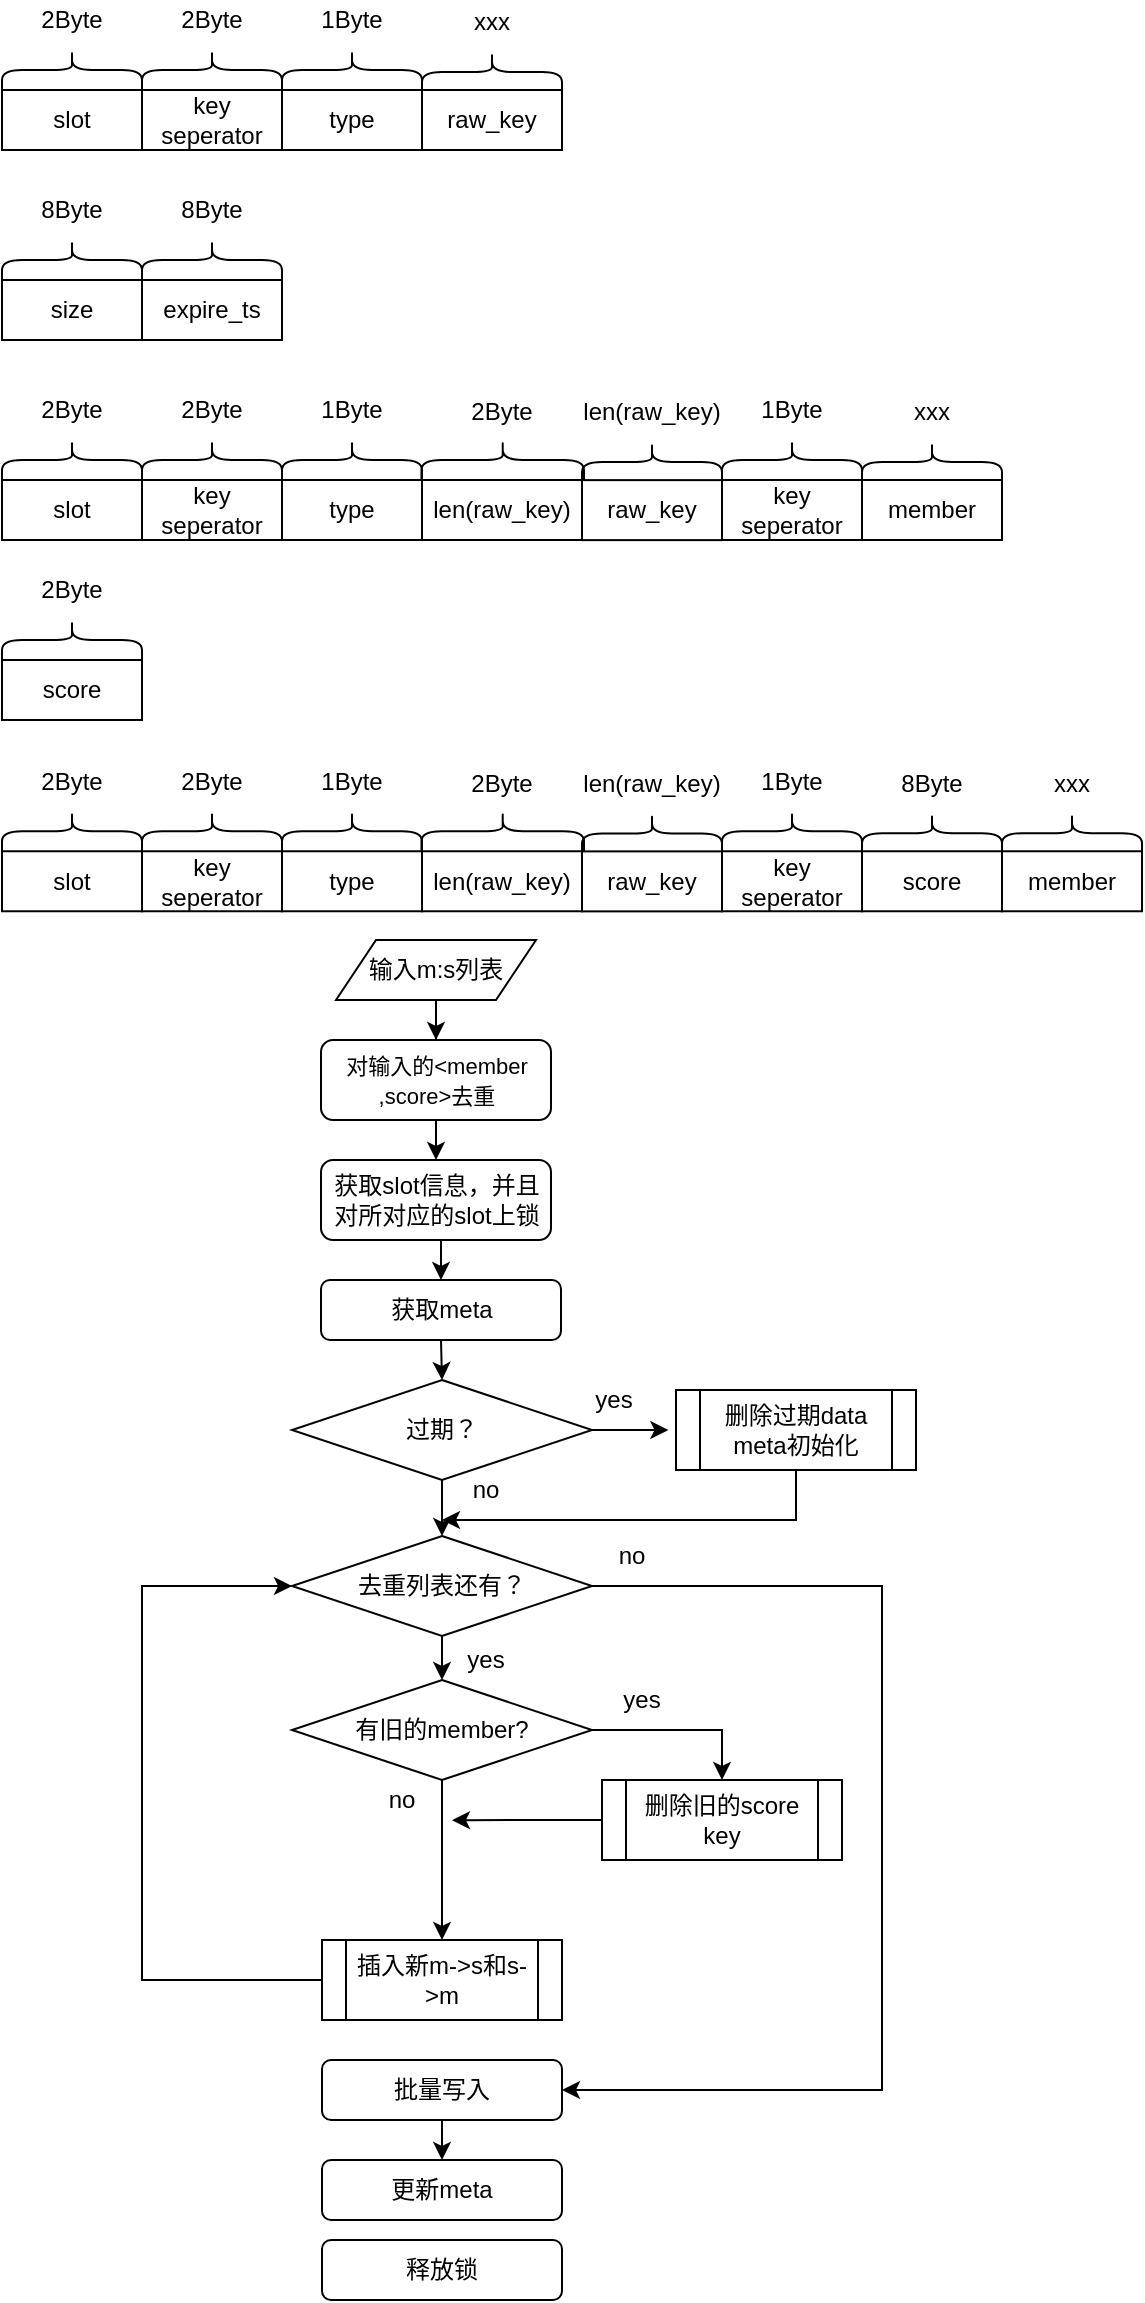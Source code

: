 <mxfile version="13.10.0" type="github">
  <diagram id="-JLJXYH_cxPeNO9l0M1b" name="Page-1">
    <mxGraphModel dx="946" dy="614" grid="1" gridSize="10" guides="1" tooltips="1" connect="1" arrows="1" fold="1" page="1" pageScale="1" pageWidth="827" pageHeight="1169" math="0" shadow="0">
      <root>
        <mxCell id="0" />
        <mxCell id="1" parent="0" />
        <mxCell id="JwTB5w9B-IsFKlkGzduZ-1" value="slot" style="rounded=0;whiteSpace=wrap;html=1;" vertex="1" parent="1">
          <mxGeometry x="120" y="55" width="70" height="30" as="geometry" />
        </mxCell>
        <mxCell id="JwTB5w9B-IsFKlkGzduZ-4" value="key&lt;br&gt;seperator" style="rounded=0;whiteSpace=wrap;html=1;" vertex="1" parent="1">
          <mxGeometry x="190" y="55" width="70" height="30" as="geometry" />
        </mxCell>
        <mxCell id="JwTB5w9B-IsFKlkGzduZ-5" value="type" style="rounded=0;whiteSpace=wrap;html=1;" vertex="1" parent="1">
          <mxGeometry x="260" y="55" width="70" height="30" as="geometry" />
        </mxCell>
        <mxCell id="JwTB5w9B-IsFKlkGzduZ-6" value="raw_key" style="rounded=0;whiteSpace=wrap;html=1;" vertex="1" parent="1">
          <mxGeometry x="330" y="55" width="70" height="30" as="geometry" />
        </mxCell>
        <mxCell id="JwTB5w9B-IsFKlkGzduZ-7" value="" style="shape=curlyBracket;whiteSpace=wrap;html=1;rounded=1;rotation=90;size=0.5;" vertex="1" parent="1">
          <mxGeometry x="145" y="10" width="20" height="70" as="geometry" />
        </mxCell>
        <mxCell id="JwTB5w9B-IsFKlkGzduZ-8" value="2Byte" style="text;html=1;strokeColor=none;fillColor=none;align=center;verticalAlign=middle;whiteSpace=wrap;rounded=0;" vertex="1" parent="1">
          <mxGeometry x="135" y="10" width="40" height="20" as="geometry" />
        </mxCell>
        <mxCell id="JwTB5w9B-IsFKlkGzduZ-11" value="" style="shape=curlyBracket;whiteSpace=wrap;html=1;rounded=1;rotation=90;size=0.5;" vertex="1" parent="1">
          <mxGeometry x="215" y="10" width="20" height="70" as="geometry" />
        </mxCell>
        <mxCell id="JwTB5w9B-IsFKlkGzduZ-12" value="2Byte" style="text;html=1;strokeColor=none;fillColor=none;align=center;verticalAlign=middle;whiteSpace=wrap;rounded=0;" vertex="1" parent="1">
          <mxGeometry x="205" y="10" width="40" height="20" as="geometry" />
        </mxCell>
        <mxCell id="JwTB5w9B-IsFKlkGzduZ-13" value="" style="shape=curlyBracket;whiteSpace=wrap;html=1;rounded=1;rotation=90;size=0.5;" vertex="1" parent="1">
          <mxGeometry x="285" y="10" width="20" height="70" as="geometry" />
        </mxCell>
        <mxCell id="JwTB5w9B-IsFKlkGzduZ-14" value="1Byte" style="text;html=1;strokeColor=none;fillColor=none;align=center;verticalAlign=middle;whiteSpace=wrap;rounded=0;" vertex="1" parent="1">
          <mxGeometry x="275" y="10" width="40" height="20" as="geometry" />
        </mxCell>
        <mxCell id="JwTB5w9B-IsFKlkGzduZ-15" value="" style="shape=curlyBracket;whiteSpace=wrap;html=1;rounded=1;rotation=90;size=0.5;" vertex="1" parent="1">
          <mxGeometry x="355" y="11" width="20" height="70" as="geometry" />
        </mxCell>
        <mxCell id="JwTB5w9B-IsFKlkGzduZ-16" value="xxx" style="text;html=1;strokeColor=none;fillColor=none;align=center;verticalAlign=middle;whiteSpace=wrap;rounded=0;" vertex="1" parent="1">
          <mxGeometry x="345" y="11" width="40" height="20" as="geometry" />
        </mxCell>
        <mxCell id="JwTB5w9B-IsFKlkGzduZ-18" value="score" style="rounded=0;whiteSpace=wrap;html=1;" vertex="1" parent="1">
          <mxGeometry x="120" y="340" width="70" height="30" as="geometry" />
        </mxCell>
        <mxCell id="JwTB5w9B-IsFKlkGzduZ-19" value="" style="shape=curlyBracket;whiteSpace=wrap;html=1;rounded=1;rotation=90;size=0.5;" vertex="1" parent="1">
          <mxGeometry x="145" y="295" width="20" height="70" as="geometry" />
        </mxCell>
        <mxCell id="JwTB5w9B-IsFKlkGzduZ-20" value="2Byte" style="text;html=1;strokeColor=none;fillColor=none;align=center;verticalAlign=middle;whiteSpace=wrap;rounded=0;" vertex="1" parent="1">
          <mxGeometry x="135" y="295" width="40" height="20" as="geometry" />
        </mxCell>
        <mxCell id="JwTB5w9B-IsFKlkGzduZ-21" value="slot" style="rounded=0;whiteSpace=wrap;html=1;" vertex="1" parent="1">
          <mxGeometry x="120" y="250" width="70" height="30" as="geometry" />
        </mxCell>
        <mxCell id="JwTB5w9B-IsFKlkGzduZ-22" value="key&lt;br&gt;seperator" style="rounded=0;whiteSpace=wrap;html=1;" vertex="1" parent="1">
          <mxGeometry x="190" y="250" width="70" height="30" as="geometry" />
        </mxCell>
        <mxCell id="JwTB5w9B-IsFKlkGzduZ-23" value="type" style="rounded=0;whiteSpace=wrap;html=1;" vertex="1" parent="1">
          <mxGeometry x="260" y="250" width="70" height="30" as="geometry" />
        </mxCell>
        <mxCell id="JwTB5w9B-IsFKlkGzduZ-24" value="len(raw_key)" style="rounded=0;whiteSpace=wrap;html=1;" vertex="1" parent="1">
          <mxGeometry x="330" y="250" width="80" height="30" as="geometry" />
        </mxCell>
        <mxCell id="JwTB5w9B-IsFKlkGzduZ-25" value="" style="shape=curlyBracket;whiteSpace=wrap;html=1;rounded=1;rotation=90;size=0.5;" vertex="1" parent="1">
          <mxGeometry x="145" y="205" width="20" height="70" as="geometry" />
        </mxCell>
        <mxCell id="JwTB5w9B-IsFKlkGzduZ-26" value="2Byte" style="text;html=1;strokeColor=none;fillColor=none;align=center;verticalAlign=middle;whiteSpace=wrap;rounded=0;" vertex="1" parent="1">
          <mxGeometry x="135" y="205" width="40" height="20" as="geometry" />
        </mxCell>
        <mxCell id="JwTB5w9B-IsFKlkGzduZ-27" value="" style="shape=curlyBracket;whiteSpace=wrap;html=1;rounded=1;rotation=90;size=0.5;" vertex="1" parent="1">
          <mxGeometry x="215" y="205" width="20" height="70" as="geometry" />
        </mxCell>
        <mxCell id="JwTB5w9B-IsFKlkGzduZ-28" value="2Byte" style="text;html=1;strokeColor=none;fillColor=none;align=center;verticalAlign=middle;whiteSpace=wrap;rounded=0;" vertex="1" parent="1">
          <mxGeometry x="205" y="205" width="40" height="20" as="geometry" />
        </mxCell>
        <mxCell id="JwTB5w9B-IsFKlkGzduZ-29" value="" style="shape=curlyBracket;whiteSpace=wrap;html=1;rounded=1;rotation=90;size=0.5;" vertex="1" parent="1">
          <mxGeometry x="285" y="205" width="20" height="70" as="geometry" />
        </mxCell>
        <mxCell id="JwTB5w9B-IsFKlkGzduZ-30" value="1Byte" style="text;html=1;strokeColor=none;fillColor=none;align=center;verticalAlign=middle;whiteSpace=wrap;rounded=0;" vertex="1" parent="1">
          <mxGeometry x="275" y="205" width="40" height="20" as="geometry" />
        </mxCell>
        <mxCell id="JwTB5w9B-IsFKlkGzduZ-31" value="" style="shape=curlyBracket;whiteSpace=wrap;html=1;rounded=1;rotation=90;size=0.5;" vertex="1" parent="1">
          <mxGeometry x="360.36" y="199.37" width="20" height="81.26" as="geometry" />
        </mxCell>
        <mxCell id="JwTB5w9B-IsFKlkGzduZ-32" value="2Byte" style="text;html=1;strokeColor=none;fillColor=none;align=center;verticalAlign=middle;whiteSpace=wrap;rounded=0;" vertex="1" parent="1">
          <mxGeometry x="350" y="206.06" width="40" height="20" as="geometry" />
        </mxCell>
        <mxCell id="JwTB5w9B-IsFKlkGzduZ-33" value="raw_key" style="rounded=0;whiteSpace=wrap;html=1;" vertex="1" parent="1">
          <mxGeometry x="410" y="250.06" width="70" height="30" as="geometry" />
        </mxCell>
        <mxCell id="JwTB5w9B-IsFKlkGzduZ-34" value="" style="shape=curlyBracket;whiteSpace=wrap;html=1;rounded=1;rotation=90;size=0.5;" vertex="1" parent="1">
          <mxGeometry x="435" y="206.06" width="20" height="70" as="geometry" />
        </mxCell>
        <mxCell id="JwTB5w9B-IsFKlkGzduZ-35" value="len(raw_key)" style="text;html=1;strokeColor=none;fillColor=none;align=center;verticalAlign=middle;whiteSpace=wrap;rounded=0;" vertex="1" parent="1">
          <mxGeometry x="425" y="206.06" width="40" height="20" as="geometry" />
        </mxCell>
        <mxCell id="JwTB5w9B-IsFKlkGzduZ-36" value="key&lt;br&gt;seperator" style="rounded=0;whiteSpace=wrap;html=1;" vertex="1" parent="1">
          <mxGeometry x="480" y="250" width="70" height="30" as="geometry" />
        </mxCell>
        <mxCell id="JwTB5w9B-IsFKlkGzduZ-37" value="" style="shape=curlyBracket;whiteSpace=wrap;html=1;rounded=1;rotation=90;size=0.5;" vertex="1" parent="1">
          <mxGeometry x="505" y="205" width="20" height="70" as="geometry" />
        </mxCell>
        <mxCell id="JwTB5w9B-IsFKlkGzduZ-38" value="1Byte" style="text;html=1;strokeColor=none;fillColor=none;align=center;verticalAlign=middle;whiteSpace=wrap;rounded=0;" vertex="1" parent="1">
          <mxGeometry x="495" y="205" width="40" height="20" as="geometry" />
        </mxCell>
        <mxCell id="JwTB5w9B-IsFKlkGzduZ-39" value="member" style="rounded=0;whiteSpace=wrap;html=1;" vertex="1" parent="1">
          <mxGeometry x="550" y="250" width="70" height="30" as="geometry" />
        </mxCell>
        <mxCell id="JwTB5w9B-IsFKlkGzduZ-40" value="" style="shape=curlyBracket;whiteSpace=wrap;html=1;rounded=1;rotation=90;size=0.5;" vertex="1" parent="1">
          <mxGeometry x="575" y="206" width="20" height="70" as="geometry" />
        </mxCell>
        <mxCell id="JwTB5w9B-IsFKlkGzduZ-41" value="xxx" style="text;html=1;strokeColor=none;fillColor=none;align=center;verticalAlign=middle;whiteSpace=wrap;rounded=0;" vertex="1" parent="1">
          <mxGeometry x="565" y="206" width="40" height="20" as="geometry" />
        </mxCell>
        <mxCell id="JwTB5w9B-IsFKlkGzduZ-42" value="size" style="rounded=0;whiteSpace=wrap;html=1;" vertex="1" parent="1">
          <mxGeometry x="120" y="150" width="70" height="30" as="geometry" />
        </mxCell>
        <mxCell id="JwTB5w9B-IsFKlkGzduZ-43" value="expire_ts" style="rounded=0;whiteSpace=wrap;html=1;" vertex="1" parent="1">
          <mxGeometry x="190" y="150" width="70" height="30" as="geometry" />
        </mxCell>
        <mxCell id="JwTB5w9B-IsFKlkGzduZ-44" value="" style="shape=curlyBracket;whiteSpace=wrap;html=1;rounded=1;rotation=90;size=0.5;" vertex="1" parent="1">
          <mxGeometry x="145" y="105" width="20" height="70" as="geometry" />
        </mxCell>
        <mxCell id="JwTB5w9B-IsFKlkGzduZ-45" value="8Byte" style="text;html=1;strokeColor=none;fillColor=none;align=center;verticalAlign=middle;whiteSpace=wrap;rounded=0;" vertex="1" parent="1">
          <mxGeometry x="135" y="105" width="40" height="20" as="geometry" />
        </mxCell>
        <mxCell id="JwTB5w9B-IsFKlkGzduZ-46" value="" style="shape=curlyBracket;whiteSpace=wrap;html=1;rounded=1;rotation=90;size=0.5;" vertex="1" parent="1">
          <mxGeometry x="215" y="105" width="20" height="70" as="geometry" />
        </mxCell>
        <mxCell id="JwTB5w9B-IsFKlkGzduZ-47" value="8Byte" style="text;html=1;strokeColor=none;fillColor=none;align=center;verticalAlign=middle;whiteSpace=wrap;rounded=0;" vertex="1" parent="1">
          <mxGeometry x="205" y="105" width="40" height="20" as="geometry" />
        </mxCell>
        <mxCell id="JwTB5w9B-IsFKlkGzduZ-48" value="slot" style="rounded=0;whiteSpace=wrap;html=1;" vertex="1" parent="1">
          <mxGeometry x="120" y="435.63" width="70" height="30" as="geometry" />
        </mxCell>
        <mxCell id="JwTB5w9B-IsFKlkGzduZ-49" value="key&lt;br&gt;seperator" style="rounded=0;whiteSpace=wrap;html=1;" vertex="1" parent="1">
          <mxGeometry x="190" y="435.63" width="70" height="30" as="geometry" />
        </mxCell>
        <mxCell id="JwTB5w9B-IsFKlkGzduZ-50" value="type" style="rounded=0;whiteSpace=wrap;html=1;" vertex="1" parent="1">
          <mxGeometry x="260" y="435.63" width="70" height="30" as="geometry" />
        </mxCell>
        <mxCell id="JwTB5w9B-IsFKlkGzduZ-51" value="len(raw_key)" style="rounded=0;whiteSpace=wrap;html=1;" vertex="1" parent="1">
          <mxGeometry x="330" y="435.63" width="80" height="30" as="geometry" />
        </mxCell>
        <mxCell id="JwTB5w9B-IsFKlkGzduZ-52" value="" style="shape=curlyBracket;whiteSpace=wrap;html=1;rounded=1;rotation=90;size=0.5;" vertex="1" parent="1">
          <mxGeometry x="145" y="390.63" width="20" height="70" as="geometry" />
        </mxCell>
        <mxCell id="JwTB5w9B-IsFKlkGzduZ-53" value="2Byte" style="text;html=1;strokeColor=none;fillColor=none;align=center;verticalAlign=middle;whiteSpace=wrap;rounded=0;" vertex="1" parent="1">
          <mxGeometry x="135" y="390.63" width="40" height="20" as="geometry" />
        </mxCell>
        <mxCell id="JwTB5w9B-IsFKlkGzduZ-54" value="" style="shape=curlyBracket;whiteSpace=wrap;html=1;rounded=1;rotation=90;size=0.5;" vertex="1" parent="1">
          <mxGeometry x="215" y="390.63" width="20" height="70" as="geometry" />
        </mxCell>
        <mxCell id="JwTB5w9B-IsFKlkGzduZ-55" value="2Byte" style="text;html=1;strokeColor=none;fillColor=none;align=center;verticalAlign=middle;whiteSpace=wrap;rounded=0;" vertex="1" parent="1">
          <mxGeometry x="205" y="390.63" width="40" height="20" as="geometry" />
        </mxCell>
        <mxCell id="JwTB5w9B-IsFKlkGzduZ-56" value="" style="shape=curlyBracket;whiteSpace=wrap;html=1;rounded=1;rotation=90;size=0.5;" vertex="1" parent="1">
          <mxGeometry x="285" y="390.63" width="20" height="70" as="geometry" />
        </mxCell>
        <mxCell id="JwTB5w9B-IsFKlkGzduZ-57" value="1Byte" style="text;html=1;strokeColor=none;fillColor=none;align=center;verticalAlign=middle;whiteSpace=wrap;rounded=0;" vertex="1" parent="1">
          <mxGeometry x="275" y="390.63" width="40" height="20" as="geometry" />
        </mxCell>
        <mxCell id="JwTB5w9B-IsFKlkGzduZ-58" value="" style="shape=curlyBracket;whiteSpace=wrap;html=1;rounded=1;rotation=90;size=0.5;" vertex="1" parent="1">
          <mxGeometry x="360.36" y="385" width="20" height="81.26" as="geometry" />
        </mxCell>
        <mxCell id="JwTB5w9B-IsFKlkGzduZ-59" value="2Byte" style="text;html=1;strokeColor=none;fillColor=none;align=center;verticalAlign=middle;whiteSpace=wrap;rounded=0;" vertex="1" parent="1">
          <mxGeometry x="350" y="391.69" width="40" height="20" as="geometry" />
        </mxCell>
        <mxCell id="JwTB5w9B-IsFKlkGzduZ-60" value="raw_key" style="rounded=0;whiteSpace=wrap;html=1;" vertex="1" parent="1">
          <mxGeometry x="410" y="435.69" width="70" height="30" as="geometry" />
        </mxCell>
        <mxCell id="JwTB5w9B-IsFKlkGzduZ-61" value="" style="shape=curlyBracket;whiteSpace=wrap;html=1;rounded=1;rotation=90;size=0.5;" vertex="1" parent="1">
          <mxGeometry x="435" y="391.69" width="20" height="70" as="geometry" />
        </mxCell>
        <mxCell id="JwTB5w9B-IsFKlkGzduZ-62" value="len(raw_key)" style="text;html=1;strokeColor=none;fillColor=none;align=center;verticalAlign=middle;whiteSpace=wrap;rounded=0;" vertex="1" parent="1">
          <mxGeometry x="425" y="391.69" width="40" height="20" as="geometry" />
        </mxCell>
        <mxCell id="JwTB5w9B-IsFKlkGzduZ-63" value="key&lt;br&gt;seperator" style="rounded=0;whiteSpace=wrap;html=1;" vertex="1" parent="1">
          <mxGeometry x="480" y="435.63" width="70" height="30" as="geometry" />
        </mxCell>
        <mxCell id="JwTB5w9B-IsFKlkGzduZ-64" value="" style="shape=curlyBracket;whiteSpace=wrap;html=1;rounded=1;rotation=90;size=0.5;" vertex="1" parent="1">
          <mxGeometry x="505" y="390.63" width="20" height="70" as="geometry" />
        </mxCell>
        <mxCell id="JwTB5w9B-IsFKlkGzduZ-65" value="1Byte" style="text;html=1;strokeColor=none;fillColor=none;align=center;verticalAlign=middle;whiteSpace=wrap;rounded=0;" vertex="1" parent="1">
          <mxGeometry x="495" y="390.63" width="40" height="20" as="geometry" />
        </mxCell>
        <mxCell id="JwTB5w9B-IsFKlkGzduZ-66" value="score" style="rounded=0;whiteSpace=wrap;html=1;" vertex="1" parent="1">
          <mxGeometry x="550" y="435.63" width="70" height="30" as="geometry" />
        </mxCell>
        <mxCell id="JwTB5w9B-IsFKlkGzduZ-67" value="" style="shape=curlyBracket;whiteSpace=wrap;html=1;rounded=1;rotation=90;size=0.5;" vertex="1" parent="1">
          <mxGeometry x="575" y="391.63" width="20" height="70" as="geometry" />
        </mxCell>
        <mxCell id="JwTB5w9B-IsFKlkGzduZ-68" value="8Byte" style="text;html=1;strokeColor=none;fillColor=none;align=center;verticalAlign=middle;whiteSpace=wrap;rounded=0;" vertex="1" parent="1">
          <mxGeometry x="565" y="391.63" width="40" height="20" as="geometry" />
        </mxCell>
        <mxCell id="JwTB5w9B-IsFKlkGzduZ-69" value="member" style="rounded=0;whiteSpace=wrap;html=1;" vertex="1" parent="1">
          <mxGeometry x="620" y="435.63" width="70" height="30" as="geometry" />
        </mxCell>
        <mxCell id="JwTB5w9B-IsFKlkGzduZ-70" value="" style="shape=curlyBracket;whiteSpace=wrap;html=1;rounded=1;rotation=90;size=0.5;" vertex="1" parent="1">
          <mxGeometry x="645" y="391.63" width="20" height="70" as="geometry" />
        </mxCell>
        <mxCell id="JwTB5w9B-IsFKlkGzduZ-71" value="xxx" style="text;html=1;strokeColor=none;fillColor=none;align=center;verticalAlign=middle;whiteSpace=wrap;rounded=0;" vertex="1" parent="1">
          <mxGeometry x="635" y="391.63" width="40" height="20" as="geometry" />
        </mxCell>
        <mxCell id="JwTB5w9B-IsFKlkGzduZ-85" style="edgeStyle=orthogonalEdgeStyle;rounded=0;orthogonalLoop=1;jettySize=auto;html=1;exitX=0.5;exitY=1;exitDx=0;exitDy=0;entryX=0.5;entryY=0;entryDx=0;entryDy=0;" edge="1" parent="1" source="JwTB5w9B-IsFKlkGzduZ-72" target="JwTB5w9B-IsFKlkGzduZ-73">
          <mxGeometry relative="1" as="geometry" />
        </mxCell>
        <mxCell id="JwTB5w9B-IsFKlkGzduZ-72" value="&lt;font style=&quot;font-size: 11px&quot;&gt;对输入的&amp;lt;member &lt;br&gt;,score&amp;gt;去重&lt;/font&gt;" style="rounded=1;whiteSpace=wrap;html=1;" vertex="1" parent="1">
          <mxGeometry x="279.5" y="530" width="115" height="40" as="geometry" />
        </mxCell>
        <mxCell id="JwTB5w9B-IsFKlkGzduZ-86" style="edgeStyle=orthogonalEdgeStyle;rounded=0;orthogonalLoop=1;jettySize=auto;html=1;exitX=0.5;exitY=1;exitDx=0;exitDy=0;entryX=0.5;entryY=0;entryDx=0;entryDy=0;" edge="1" parent="1" source="JwTB5w9B-IsFKlkGzduZ-73" target="JwTB5w9B-IsFKlkGzduZ-75">
          <mxGeometry relative="1" as="geometry" />
        </mxCell>
        <mxCell id="JwTB5w9B-IsFKlkGzduZ-73" value="获取slot信息，并且对所对应的slot上锁" style="rounded=1;whiteSpace=wrap;html=1;" vertex="1" parent="1">
          <mxGeometry x="279.5" y="590" width="115" height="40" as="geometry" />
        </mxCell>
        <mxCell id="JwTB5w9B-IsFKlkGzduZ-84" style="edgeStyle=orthogonalEdgeStyle;rounded=0;orthogonalLoop=1;jettySize=auto;html=1;entryX=0.5;entryY=0;entryDx=0;entryDy=0;" edge="1" parent="1" source="JwTB5w9B-IsFKlkGzduZ-74" target="JwTB5w9B-IsFKlkGzduZ-72">
          <mxGeometry relative="1" as="geometry" />
        </mxCell>
        <mxCell id="JwTB5w9B-IsFKlkGzduZ-74" value="输入m:s列表" style="shape=parallelogram;perimeter=parallelogramPerimeter;whiteSpace=wrap;html=1;fixedSize=1;" vertex="1" parent="1">
          <mxGeometry x="287" y="480" width="100" height="30" as="geometry" />
        </mxCell>
        <mxCell id="JwTB5w9B-IsFKlkGzduZ-87" style="edgeStyle=orthogonalEdgeStyle;rounded=0;orthogonalLoop=1;jettySize=auto;html=1;exitX=0.5;exitY=1;exitDx=0;exitDy=0;entryX=0.5;entryY=0;entryDx=0;entryDy=0;" edge="1" parent="1" source="JwTB5w9B-IsFKlkGzduZ-75" target="JwTB5w9B-IsFKlkGzduZ-76">
          <mxGeometry relative="1" as="geometry" />
        </mxCell>
        <mxCell id="JwTB5w9B-IsFKlkGzduZ-75" value="获取meta" style="rounded=1;whiteSpace=wrap;html=1;" vertex="1" parent="1">
          <mxGeometry x="279.5" y="650" width="120" height="30" as="geometry" />
        </mxCell>
        <mxCell id="JwTB5w9B-IsFKlkGzduZ-88" style="edgeStyle=orthogonalEdgeStyle;rounded=0;orthogonalLoop=1;jettySize=auto;html=1;exitX=1;exitY=0.5;exitDx=0;exitDy=0;entryX=-0.032;entryY=0.49;entryDx=0;entryDy=0;entryPerimeter=0;" edge="1" parent="1" source="JwTB5w9B-IsFKlkGzduZ-76" target="JwTB5w9B-IsFKlkGzduZ-77">
          <mxGeometry relative="1" as="geometry" />
        </mxCell>
        <mxCell id="JwTB5w9B-IsFKlkGzduZ-90" style="edgeStyle=orthogonalEdgeStyle;rounded=0;orthogonalLoop=1;jettySize=auto;html=1;exitX=0.5;exitY=1;exitDx=0;exitDy=0;entryX=0.5;entryY=0;entryDx=0;entryDy=0;" edge="1" parent="1" source="JwTB5w9B-IsFKlkGzduZ-76" target="JwTB5w9B-IsFKlkGzduZ-79">
          <mxGeometry relative="1" as="geometry" />
        </mxCell>
        <mxCell id="JwTB5w9B-IsFKlkGzduZ-76" value="过期？" style="rhombus;whiteSpace=wrap;html=1;" vertex="1" parent="1">
          <mxGeometry x="265" y="700" width="150" height="50" as="geometry" />
        </mxCell>
        <mxCell id="JwTB5w9B-IsFKlkGzduZ-89" style="edgeStyle=orthogonalEdgeStyle;rounded=0;orthogonalLoop=1;jettySize=auto;html=1;exitX=0.5;exitY=1;exitDx=0;exitDy=0;" edge="1" parent="1" source="JwTB5w9B-IsFKlkGzduZ-77">
          <mxGeometry relative="1" as="geometry">
            <mxPoint x="340" y="770" as="targetPoint" />
            <Array as="points">
              <mxPoint x="517" y="770" />
            </Array>
          </mxGeometry>
        </mxCell>
        <mxCell id="JwTB5w9B-IsFKlkGzduZ-77" value="删除过期data&lt;br&gt;meta初始化" style="shape=process;whiteSpace=wrap;html=1;backgroundOutline=1;" vertex="1" parent="1">
          <mxGeometry x="457" y="705" width="120" height="40" as="geometry" />
        </mxCell>
        <mxCell id="JwTB5w9B-IsFKlkGzduZ-104" style="edgeStyle=orthogonalEdgeStyle;rounded=0;orthogonalLoop=1;jettySize=auto;html=1;exitX=0.5;exitY=1;exitDx=0;exitDy=0;entryX=0.5;entryY=0;entryDx=0;entryDy=0;" edge="1" parent="1" source="JwTB5w9B-IsFKlkGzduZ-79" target="JwTB5w9B-IsFKlkGzduZ-82">
          <mxGeometry relative="1" as="geometry" />
        </mxCell>
        <mxCell id="JwTB5w9B-IsFKlkGzduZ-108" style="edgeStyle=orthogonalEdgeStyle;rounded=0;orthogonalLoop=1;jettySize=auto;html=1;exitX=1;exitY=0.5;exitDx=0;exitDy=0;entryX=1;entryY=0.5;entryDx=0;entryDy=0;" edge="1" parent="1" source="JwTB5w9B-IsFKlkGzduZ-79" target="JwTB5w9B-IsFKlkGzduZ-106">
          <mxGeometry relative="1" as="geometry">
            <Array as="points">
              <mxPoint x="560" y="803" />
              <mxPoint x="560" y="1055" />
            </Array>
          </mxGeometry>
        </mxCell>
        <mxCell id="JwTB5w9B-IsFKlkGzduZ-79" value="去重列表还有？" style="rhombus;whiteSpace=wrap;html=1;" vertex="1" parent="1">
          <mxGeometry x="265" y="778" width="150" height="50" as="geometry" />
        </mxCell>
        <mxCell id="JwTB5w9B-IsFKlkGzduZ-98" style="edgeStyle=orthogonalEdgeStyle;rounded=0;orthogonalLoop=1;jettySize=auto;html=1;exitX=1;exitY=0.5;exitDx=0;exitDy=0;entryX=0.5;entryY=0;entryDx=0;entryDy=0;" edge="1" parent="1" source="JwTB5w9B-IsFKlkGzduZ-82" target="JwTB5w9B-IsFKlkGzduZ-97">
          <mxGeometry relative="1" as="geometry" />
        </mxCell>
        <mxCell id="JwTB5w9B-IsFKlkGzduZ-99" style="edgeStyle=orthogonalEdgeStyle;rounded=0;orthogonalLoop=1;jettySize=auto;html=1;exitX=0.5;exitY=1;exitDx=0;exitDy=0;entryX=0.5;entryY=0;entryDx=0;entryDy=0;" edge="1" parent="1" source="JwTB5w9B-IsFKlkGzduZ-82" target="JwTB5w9B-IsFKlkGzduZ-83">
          <mxGeometry relative="1" as="geometry" />
        </mxCell>
        <mxCell id="JwTB5w9B-IsFKlkGzduZ-82" value="有旧的member?" style="rhombus;whiteSpace=wrap;html=1;" vertex="1" parent="1">
          <mxGeometry x="265" y="850" width="150" height="50" as="geometry" />
        </mxCell>
        <mxCell id="JwTB5w9B-IsFKlkGzduZ-105" style="edgeStyle=orthogonalEdgeStyle;rounded=0;orthogonalLoop=1;jettySize=auto;html=1;exitX=0;exitY=0.5;exitDx=0;exitDy=0;entryX=0;entryY=0.5;entryDx=0;entryDy=0;" edge="1" parent="1" source="JwTB5w9B-IsFKlkGzduZ-83" target="JwTB5w9B-IsFKlkGzduZ-79">
          <mxGeometry relative="1" as="geometry">
            <Array as="points">
              <mxPoint x="190" y="1000" />
              <mxPoint x="190" y="803" />
            </Array>
          </mxGeometry>
        </mxCell>
        <mxCell id="JwTB5w9B-IsFKlkGzduZ-83" value="插入新m-&amp;gt;s和s-&amp;gt;m" style="shape=process;whiteSpace=wrap;html=1;backgroundOutline=1;" vertex="1" parent="1">
          <mxGeometry x="280" y="980" width="120" height="40" as="geometry" />
        </mxCell>
        <mxCell id="JwTB5w9B-IsFKlkGzduZ-91" value="yes" style="text;html=1;strokeColor=none;fillColor=none;align=center;verticalAlign=middle;whiteSpace=wrap;rounded=0;" vertex="1" parent="1">
          <mxGeometry x="406" y="700" width="40" height="20" as="geometry" />
        </mxCell>
        <mxCell id="JwTB5w9B-IsFKlkGzduZ-92" value="no" style="text;html=1;strokeColor=none;fillColor=none;align=center;verticalAlign=middle;whiteSpace=wrap;rounded=0;" vertex="1" parent="1">
          <mxGeometry x="342.36" y="745" width="40" height="20" as="geometry" />
        </mxCell>
        <mxCell id="JwTB5w9B-IsFKlkGzduZ-93" value="yes" style="text;html=1;strokeColor=none;fillColor=none;align=center;verticalAlign=middle;whiteSpace=wrap;rounded=0;" vertex="1" parent="1">
          <mxGeometry x="342.36" y="830" width="40" height="20" as="geometry" />
        </mxCell>
        <mxCell id="JwTB5w9B-IsFKlkGzduZ-100" style="edgeStyle=orthogonalEdgeStyle;rounded=0;orthogonalLoop=1;jettySize=auto;html=1;exitX=0;exitY=0.5;exitDx=0;exitDy=0;" edge="1" parent="1" source="JwTB5w9B-IsFKlkGzduZ-97">
          <mxGeometry relative="1" as="geometry">
            <mxPoint x="345" y="920.103" as="targetPoint" />
          </mxGeometry>
        </mxCell>
        <mxCell id="JwTB5w9B-IsFKlkGzduZ-97" value="删除旧的score key" style="shape=process;whiteSpace=wrap;html=1;backgroundOutline=1;" vertex="1" parent="1">
          <mxGeometry x="420" y="900" width="120" height="40" as="geometry" />
        </mxCell>
        <mxCell id="JwTB5w9B-IsFKlkGzduZ-101" value="yes" style="text;html=1;strokeColor=none;fillColor=none;align=center;verticalAlign=middle;whiteSpace=wrap;rounded=0;" vertex="1" parent="1">
          <mxGeometry x="420" y="850" width="40" height="20" as="geometry" />
        </mxCell>
        <mxCell id="JwTB5w9B-IsFKlkGzduZ-102" value="no" style="text;html=1;strokeColor=none;fillColor=none;align=center;verticalAlign=middle;whiteSpace=wrap;rounded=0;" vertex="1" parent="1">
          <mxGeometry x="300" y="900" width="40" height="20" as="geometry" />
        </mxCell>
        <mxCell id="JwTB5w9B-IsFKlkGzduZ-111" style="edgeStyle=orthogonalEdgeStyle;rounded=0;orthogonalLoop=1;jettySize=auto;html=1;exitX=0.5;exitY=1;exitDx=0;exitDy=0;entryX=0.5;entryY=0;entryDx=0;entryDy=0;" edge="1" parent="1" source="JwTB5w9B-IsFKlkGzduZ-106" target="JwTB5w9B-IsFKlkGzduZ-107">
          <mxGeometry relative="1" as="geometry" />
        </mxCell>
        <mxCell id="JwTB5w9B-IsFKlkGzduZ-106" value="批量写入" style="rounded=1;whiteSpace=wrap;html=1;" vertex="1" parent="1">
          <mxGeometry x="280" y="1040" width="120" height="30" as="geometry" />
        </mxCell>
        <mxCell id="JwTB5w9B-IsFKlkGzduZ-107" value="更新meta" style="rounded=1;whiteSpace=wrap;html=1;" vertex="1" parent="1">
          <mxGeometry x="280" y="1090" width="120" height="30" as="geometry" />
        </mxCell>
        <mxCell id="JwTB5w9B-IsFKlkGzduZ-109" value="no" style="text;html=1;strokeColor=none;fillColor=none;align=center;verticalAlign=middle;whiteSpace=wrap;rounded=0;" vertex="1" parent="1">
          <mxGeometry x="415" y="778" width="40" height="20" as="geometry" />
        </mxCell>
        <mxCell id="JwTB5w9B-IsFKlkGzduZ-112" value="释放锁" style="rounded=1;whiteSpace=wrap;html=1;" vertex="1" parent="1">
          <mxGeometry x="280" y="1130" width="120" height="30" as="geometry" />
        </mxCell>
      </root>
    </mxGraphModel>
  </diagram>
</mxfile>
